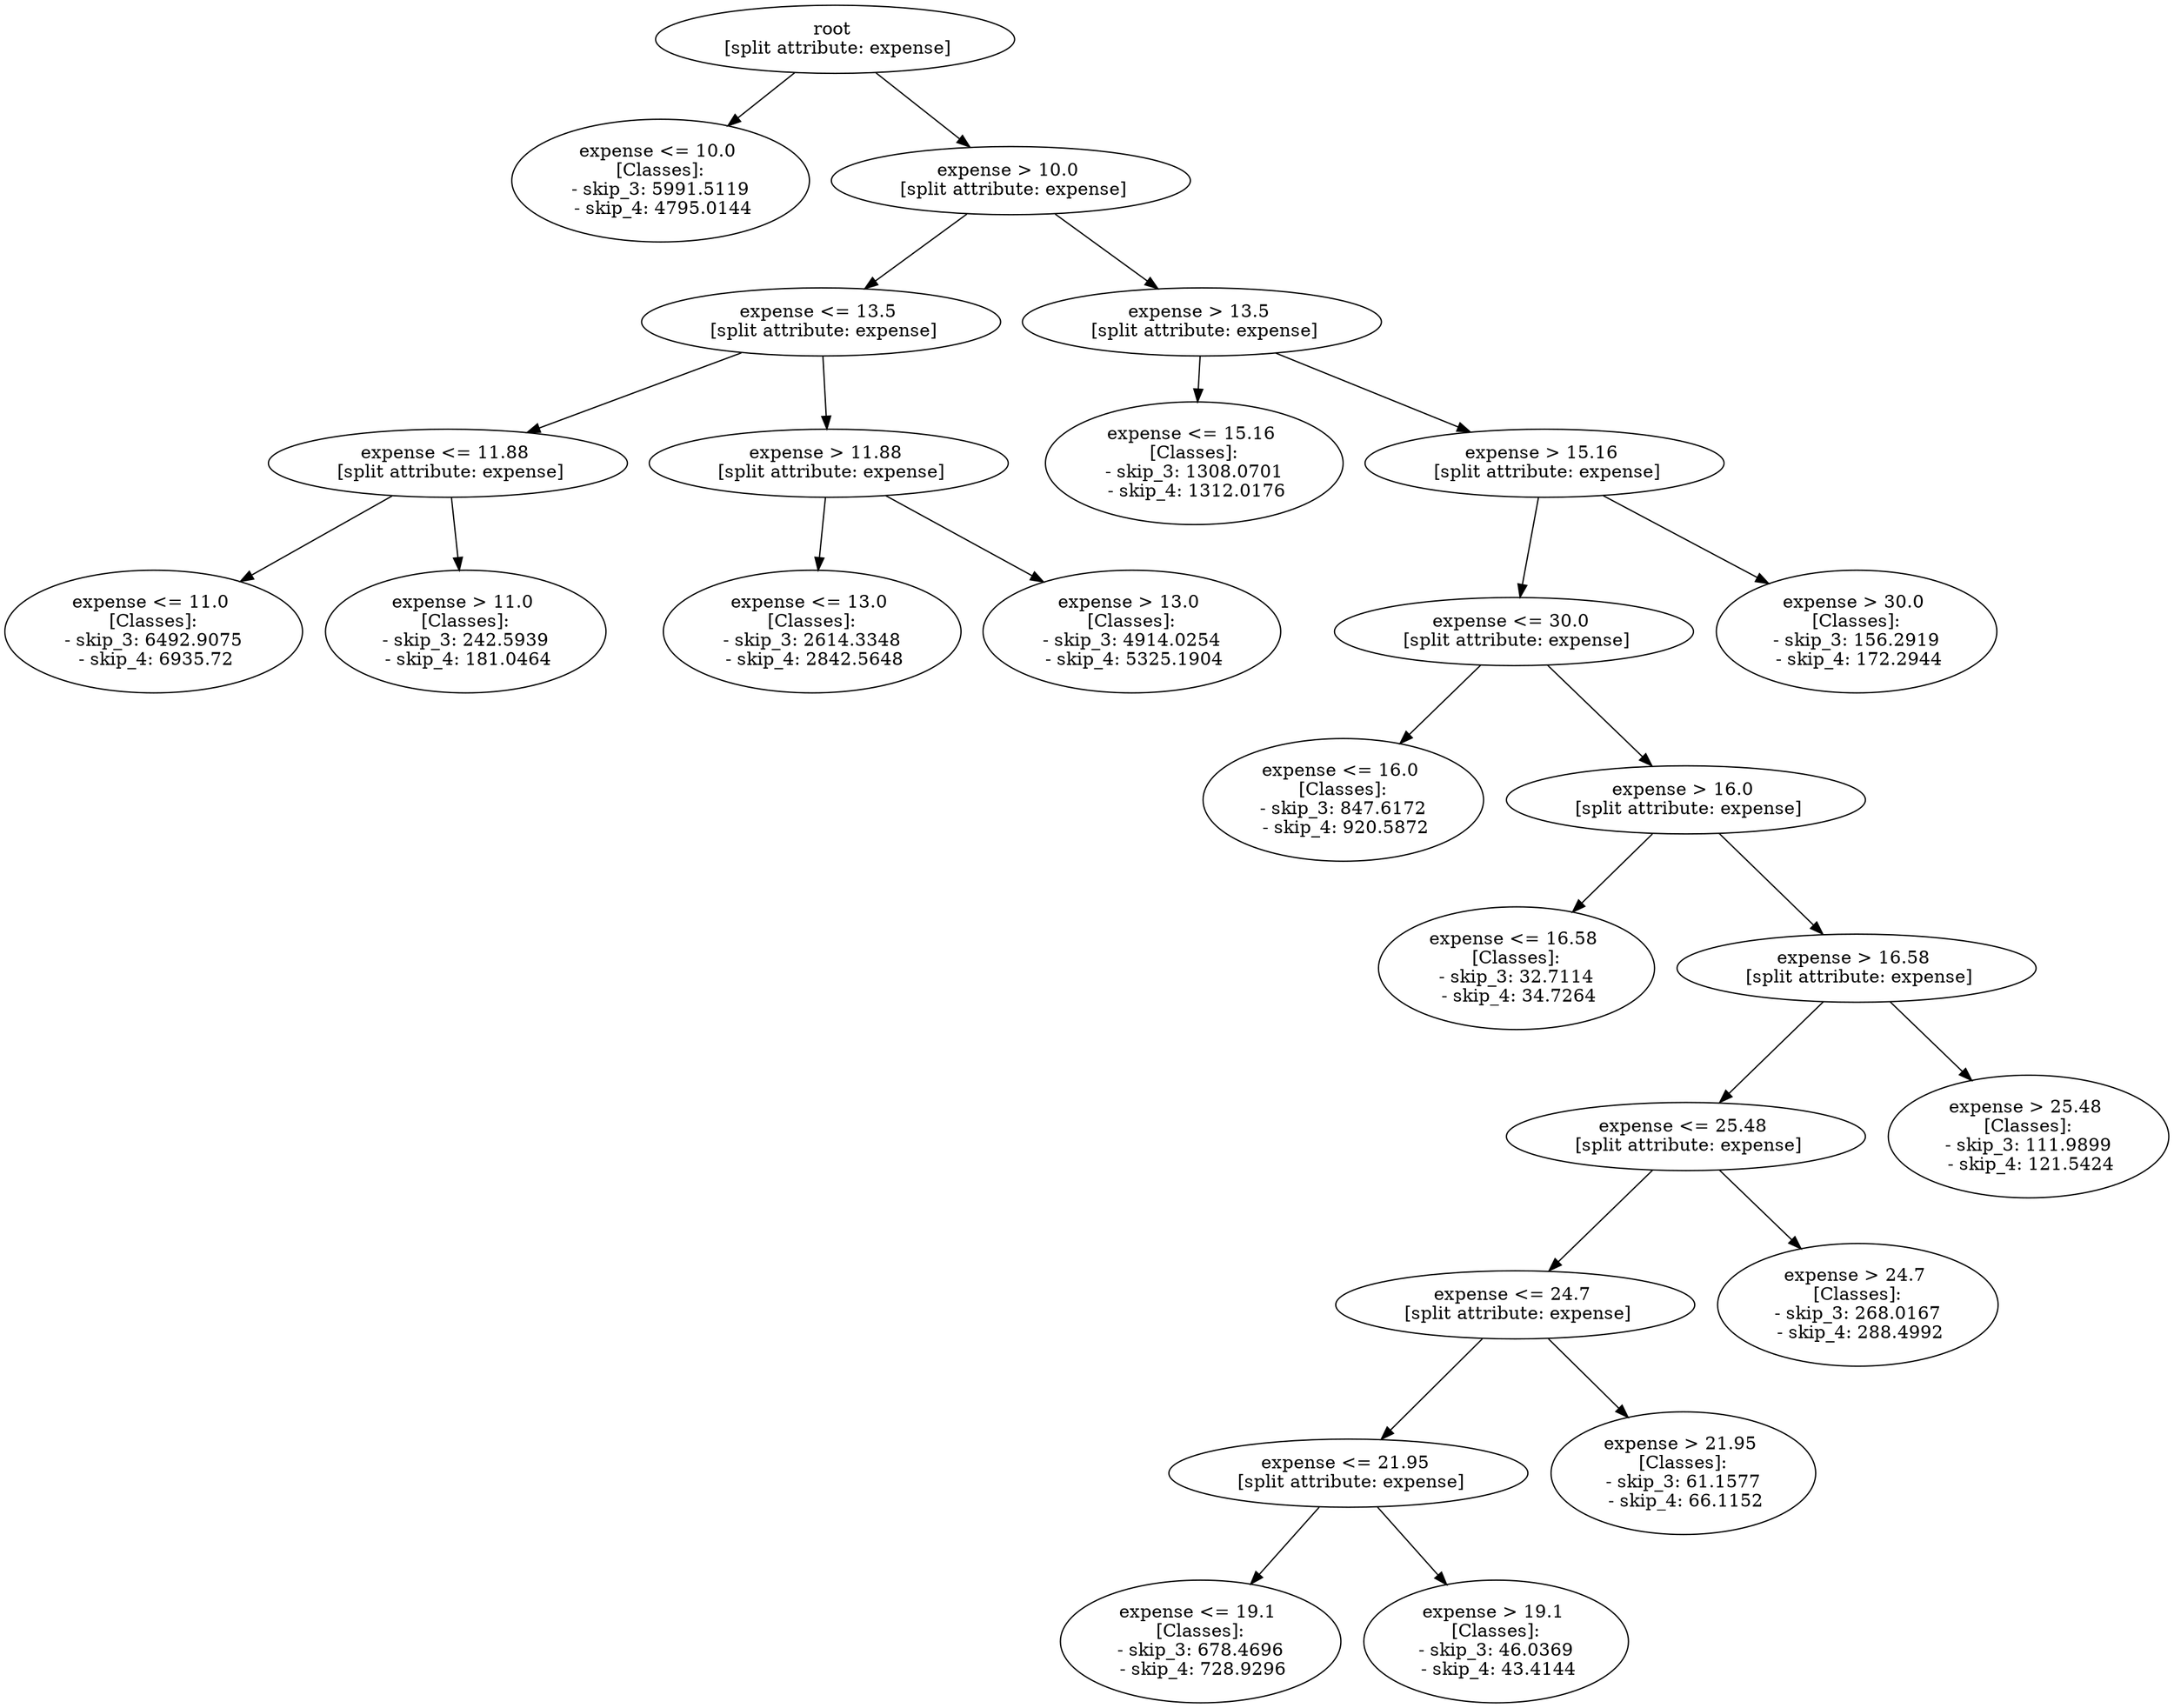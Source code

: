 // Road_Traffic_Fine_Management_Process-p_3-2
digraph "Road_Traffic_Fine_Management_Process-p_3-2" {
	"c2a8b389-08b3-482a-8e4b-b4e45cf75c92" [label="root 
 [split attribute: expense]"]
	"3efd44a1-301f-4c0a-955f-3f37953d552f" [label="expense <= 10.0 
 [Classes]: 
 - skip_3: 5991.5119 
 - skip_4: 4795.0144"]
	"c2a8b389-08b3-482a-8e4b-b4e45cf75c92" -> "3efd44a1-301f-4c0a-955f-3f37953d552f"
	"dbb6721b-ce2b-4842-99a0-22c6b42326c2" [label="expense > 10.0 
 [split attribute: expense]"]
	"c2a8b389-08b3-482a-8e4b-b4e45cf75c92" -> "dbb6721b-ce2b-4842-99a0-22c6b42326c2"
	"40c4d1e2-2795-4d28-b7c4-61dc41c3211a" [label="expense <= 13.5 
 [split attribute: expense]"]
	"dbb6721b-ce2b-4842-99a0-22c6b42326c2" -> "40c4d1e2-2795-4d28-b7c4-61dc41c3211a"
	"31887193-adc2-482d-9482-30716df07915" [label="expense <= 11.88 
 [split attribute: expense]"]
	"40c4d1e2-2795-4d28-b7c4-61dc41c3211a" -> "31887193-adc2-482d-9482-30716df07915"
	"44a1c50e-255f-452d-97d8-707dde751d7d" [label="expense <= 11.0 
 [Classes]: 
 - skip_3: 6492.9075 
 - skip_4: 6935.72"]
	"31887193-adc2-482d-9482-30716df07915" -> "44a1c50e-255f-452d-97d8-707dde751d7d"
	"1959668f-b4f9-408f-a713-85ca3d1cd3d9" [label="expense > 11.0 
 [Classes]: 
 - skip_3: 242.5939 
 - skip_4: 181.0464"]
	"31887193-adc2-482d-9482-30716df07915" -> "1959668f-b4f9-408f-a713-85ca3d1cd3d9"
	"c9fef183-9d58-453a-b8a1-3cf713a41f55" [label="expense > 11.88 
 [split attribute: expense]"]
	"40c4d1e2-2795-4d28-b7c4-61dc41c3211a" -> "c9fef183-9d58-453a-b8a1-3cf713a41f55"
	"d17286ba-d29c-4aa5-8c08-fc20174fb30c" [label="expense <= 13.0 
 [Classes]: 
 - skip_3: 2614.3348 
 - skip_4: 2842.5648"]
	"c9fef183-9d58-453a-b8a1-3cf713a41f55" -> "d17286ba-d29c-4aa5-8c08-fc20174fb30c"
	"209c049c-be7a-4816-a4a1-383f6cffe1f7" [label="expense > 13.0 
 [Classes]: 
 - skip_3: 4914.0254 
 - skip_4: 5325.1904"]
	"c9fef183-9d58-453a-b8a1-3cf713a41f55" -> "209c049c-be7a-4816-a4a1-383f6cffe1f7"
	"8544e4a0-a2b8-49e4-a47e-0db8b0f34f82" [label="expense > 13.5 
 [split attribute: expense]"]
	"dbb6721b-ce2b-4842-99a0-22c6b42326c2" -> "8544e4a0-a2b8-49e4-a47e-0db8b0f34f82"
	"86e97f09-cfb4-4cce-b942-593bca4ba5d0" [label="expense <= 15.16 
 [Classes]: 
 - skip_3: 1308.0701 
 - skip_4: 1312.0176"]
	"8544e4a0-a2b8-49e4-a47e-0db8b0f34f82" -> "86e97f09-cfb4-4cce-b942-593bca4ba5d0"
	"d664a4a5-ae91-4d64-999e-4512ff093070" [label="expense > 15.16 
 [split attribute: expense]"]
	"8544e4a0-a2b8-49e4-a47e-0db8b0f34f82" -> "d664a4a5-ae91-4d64-999e-4512ff093070"
	"373afede-b057-420f-95e9-308de14784e4" [label="expense <= 30.0 
 [split attribute: expense]"]
	"d664a4a5-ae91-4d64-999e-4512ff093070" -> "373afede-b057-420f-95e9-308de14784e4"
	"b59449a1-8ed0-4548-a2a5-fe81298fbdd4" [label="expense <= 16.0 
 [Classes]: 
 - skip_3: 847.6172 
 - skip_4: 920.5872"]
	"373afede-b057-420f-95e9-308de14784e4" -> "b59449a1-8ed0-4548-a2a5-fe81298fbdd4"
	"15cc607b-65bb-4f9f-a19e-d19a53f0a6fe" [label="expense > 16.0 
 [split attribute: expense]"]
	"373afede-b057-420f-95e9-308de14784e4" -> "15cc607b-65bb-4f9f-a19e-d19a53f0a6fe"
	"a23ef086-2323-4b50-bde9-99506ea10b0e" [label="expense <= 16.58 
 [Classes]: 
 - skip_3: 32.7114 
 - skip_4: 34.7264"]
	"15cc607b-65bb-4f9f-a19e-d19a53f0a6fe" -> "a23ef086-2323-4b50-bde9-99506ea10b0e"
	"6d5599d2-ae1b-42e8-a64c-256db8f44d9f" [label="expense > 16.58 
 [split attribute: expense]"]
	"15cc607b-65bb-4f9f-a19e-d19a53f0a6fe" -> "6d5599d2-ae1b-42e8-a64c-256db8f44d9f"
	"c6809b95-fa32-4474-b0c1-9c43eab030f9" [label="expense <= 25.48 
 [split attribute: expense]"]
	"6d5599d2-ae1b-42e8-a64c-256db8f44d9f" -> "c6809b95-fa32-4474-b0c1-9c43eab030f9"
	"2d2637a5-313b-4710-b3cf-73795640d20d" [label="expense <= 24.7 
 [split attribute: expense]"]
	"c6809b95-fa32-4474-b0c1-9c43eab030f9" -> "2d2637a5-313b-4710-b3cf-73795640d20d"
	"7a878dea-b952-4177-a31c-d726a02a29ff" [label="expense <= 21.95 
 [split attribute: expense]"]
	"2d2637a5-313b-4710-b3cf-73795640d20d" -> "7a878dea-b952-4177-a31c-d726a02a29ff"
	"11d0c5ca-2f92-460b-8f4d-4e1a21fbf47d" [label="expense <= 19.1 
 [Classes]: 
 - skip_3: 678.4696 
 - skip_4: 728.9296"]
	"7a878dea-b952-4177-a31c-d726a02a29ff" -> "11d0c5ca-2f92-460b-8f4d-4e1a21fbf47d"
	"10bd8a38-2587-49a6-a021-adf17f87756b" [label="expense > 19.1 
 [Classes]: 
 - skip_3: 46.0369 
 - skip_4: 43.4144"]
	"7a878dea-b952-4177-a31c-d726a02a29ff" -> "10bd8a38-2587-49a6-a021-adf17f87756b"
	"3c829fd9-9de0-422e-9b30-1c91e82d6d19" [label="expense > 21.95 
 [Classes]: 
 - skip_3: 61.1577 
 - skip_4: 66.1152"]
	"2d2637a5-313b-4710-b3cf-73795640d20d" -> "3c829fd9-9de0-422e-9b30-1c91e82d6d19"
	"e3db4d93-957a-4c5a-b0d0-c6e98a358b79" [label="expense > 24.7 
 [Classes]: 
 - skip_3: 268.0167 
 - skip_4: 288.4992"]
	"c6809b95-fa32-4474-b0c1-9c43eab030f9" -> "e3db4d93-957a-4c5a-b0d0-c6e98a358b79"
	"2ace1091-76a8-4a91-8d5a-fc27b271cbed" [label="expense > 25.48 
 [Classes]: 
 - skip_3: 111.9899 
 - skip_4: 121.5424"]
	"6d5599d2-ae1b-42e8-a64c-256db8f44d9f" -> "2ace1091-76a8-4a91-8d5a-fc27b271cbed"
	"bf904d4a-b41d-48f0-b75f-14b8c12a9bbc" [label="expense > 30.0 
 [Classes]: 
 - skip_3: 156.2919 
 - skip_4: 172.2944"]
	"d664a4a5-ae91-4d64-999e-4512ff093070" -> "bf904d4a-b41d-48f0-b75f-14b8c12a9bbc"
}
